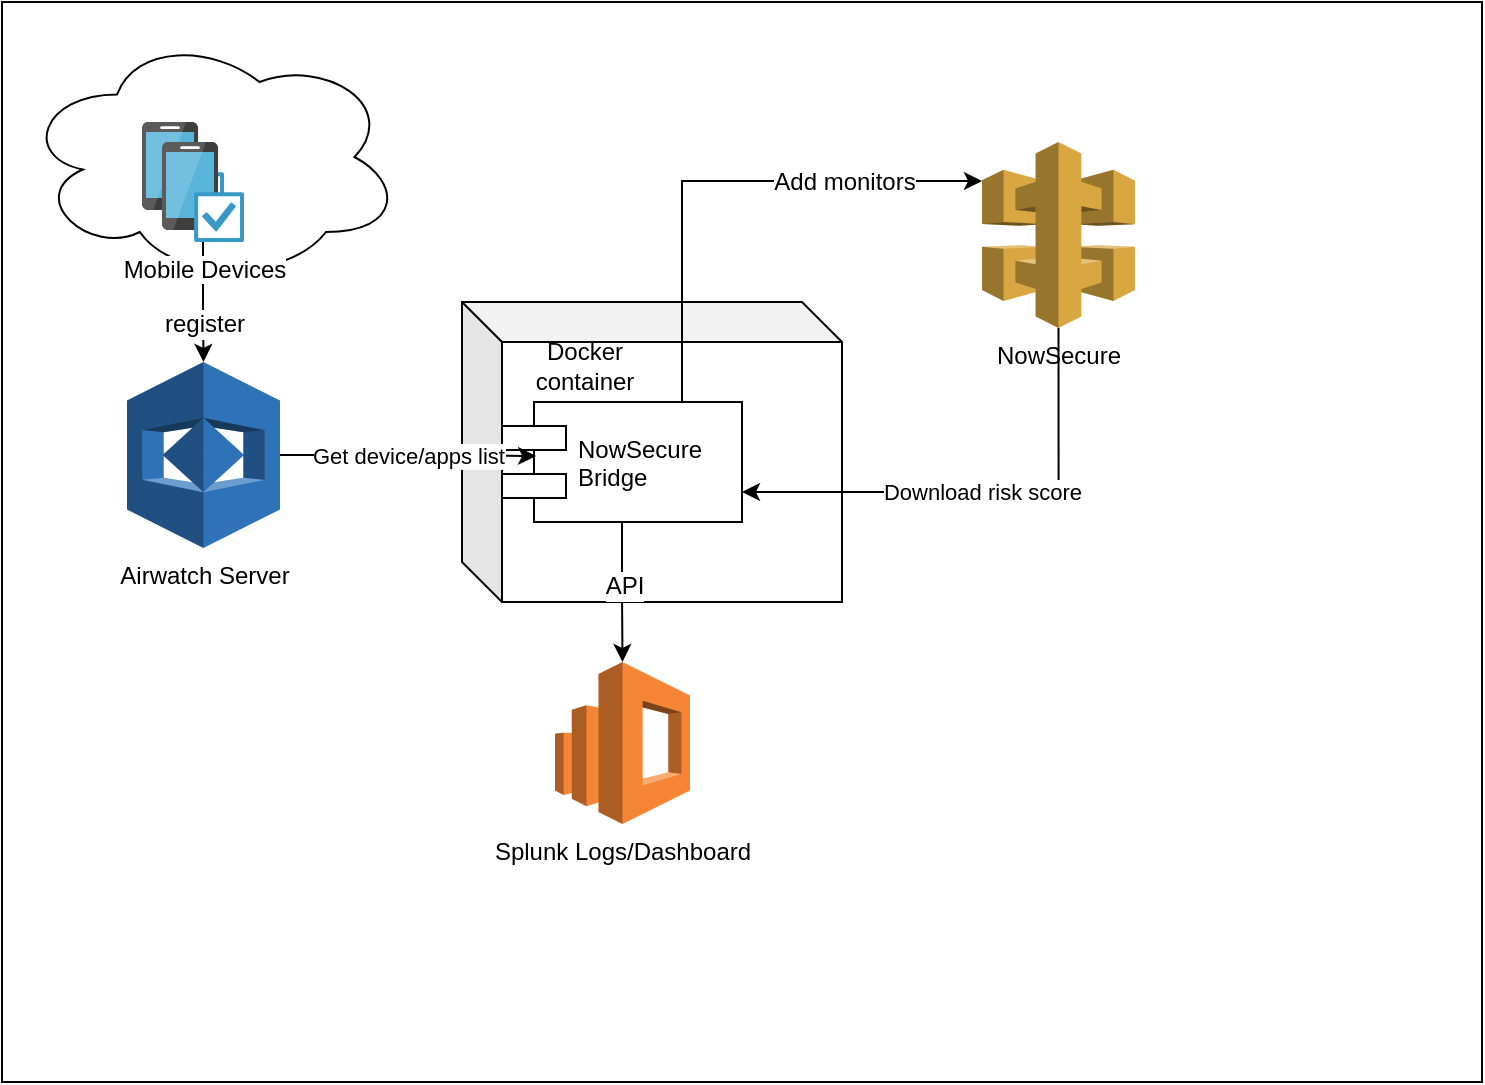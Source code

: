 <mxfile version="12.0.0" type="github" pages="1"><diagram id="wB__KzHETik88dlsTt7J" name="Page-1"><mxGraphModel dx="1870" dy="815" grid="1" gridSize="10" guides="1" tooltips="1" connect="1" arrows="1" fold="1" page="1" pageScale="1" pageWidth="850" pageHeight="1100" math="0" shadow="0"><root><mxCell id="0"/><mxCell id="1" parent="0"/><mxCell id="X_VgQRSmJZCVdyc6k4Wz-21" value="" style="rounded=0;whiteSpace=wrap;html=1;" vertex="1" parent="1"><mxGeometry x="20" y="20" width="740" height="540" as="geometry"/></mxCell><mxCell id="X_VgQRSmJZCVdyc6k4Wz-20" value="" style="ellipse;shape=cloud;whiteSpace=wrap;html=1;" vertex="1" parent="1"><mxGeometry x="30" y="35" width="190" height="125" as="geometry"/></mxCell><mxCell id="X_VgQRSmJZCVdyc6k4Wz-16" value="" style="shape=cube;whiteSpace=wrap;html=1;boundedLbl=1;backgroundOutline=1;darkOpacity=0.05;darkOpacity2=0.1;" vertex="1" parent="1"><mxGeometry x="250" y="170" width="190" height="150" as="geometry"/></mxCell><mxCell id="X_VgQRSmJZCVdyc6k4Wz-10" style="edgeStyle=orthogonalEdgeStyle;rounded=0;orthogonalLoop=1;jettySize=auto;html=1;entryX=0;entryY=0.21;entryDx=0;entryDy=0;entryPerimeter=0;exitX=0.75;exitY=0;exitDx=0;exitDy=0;" edge="1" parent="1" source="X_VgQRSmJZCVdyc6k4Wz-1" target="X_VgQRSmJZCVdyc6k4Wz-8"><mxGeometry relative="1" as="geometry"/></mxCell><mxCell id="X_VgQRSmJZCVdyc6k4Wz-11" value="Add monitors" style="text;html=1;resizable=0;points=[];align=center;verticalAlign=middle;labelBackgroundColor=#ffffff;" vertex="1" connectable="0" parent="X_VgQRSmJZCVdyc6k4Wz-10"><mxGeometry x="0.469" relative="1" as="geometry"><mxPoint as="offset"/></mxGeometry></mxCell><mxCell id="X_VgQRSmJZCVdyc6k4Wz-14" style="edgeStyle=orthogonalEdgeStyle;rounded=0;orthogonalLoop=1;jettySize=auto;html=1;entryX=0.5;entryY=0;entryDx=0;entryDy=0;entryPerimeter=0;" edge="1" parent="1" source="X_VgQRSmJZCVdyc6k4Wz-1" target="X_VgQRSmJZCVdyc6k4Wz-13"><mxGeometry relative="1" as="geometry"/></mxCell><mxCell id="X_VgQRSmJZCVdyc6k4Wz-15" value="API" style="text;html=1;resizable=0;points=[];align=center;verticalAlign=middle;labelBackgroundColor=#ffffff;" vertex="1" connectable="0" parent="X_VgQRSmJZCVdyc6k4Wz-14"><mxGeometry x="-0.086" y="1" relative="1" as="geometry"><mxPoint as="offset"/></mxGeometry></mxCell><mxCell id="X_VgQRSmJZCVdyc6k4Wz-1" value="NowSecure&#10;Bridge" style="shape=component;align=left;spacingLeft=36;" vertex="1" parent="1"><mxGeometry x="270" y="220" width="120" height="60" as="geometry"/></mxCell><mxCell id="X_VgQRSmJZCVdyc6k4Wz-2" value="" style="aspect=fixed;html=1;points=[];align=center;image;fontSize=12;image=img/lib/mscae/Device_Compliance.svg;" vertex="1" parent="1"><mxGeometry x="90" y="80" width="41" height="50" as="geometry"/></mxCell><mxCell id="X_VgQRSmJZCVdyc6k4Wz-5" style="edgeStyle=orthogonalEdgeStyle;rounded=0;orthogonalLoop=1;jettySize=auto;html=1;entryX=0.5;entryY=0;entryDx=0;entryDy=0;entryPerimeter=0;" edge="1" parent="1" source="X_VgQRSmJZCVdyc6k4Wz-3" target="X_VgQRSmJZCVdyc6k4Wz-4"><mxGeometry relative="1" as="geometry"/></mxCell><mxCell id="X_VgQRSmJZCVdyc6k4Wz-6" value="register" style="text;html=1;resizable=0;points=[];align=center;verticalAlign=middle;labelBackgroundColor=#ffffff;" vertex="1" connectable="0" parent="X_VgQRSmJZCVdyc6k4Wz-5"><mxGeometry x="0.367" relative="1" as="geometry"><mxPoint as="offset"/></mxGeometry></mxCell><mxCell id="X_VgQRSmJZCVdyc6k4Wz-3" value="Mobile Devices" style="aspect=fixed;html=1;points=[];align=center;image;fontSize=12;image=img/lib/mscae/Device_Compliance.svg;" vertex="1" parent="1"><mxGeometry x="100" y="90" width="41" height="50" as="geometry"/></mxCell><mxCell id="X_VgQRSmJZCVdyc6k4Wz-7" value="Get device/apps list" style="edgeStyle=orthogonalEdgeStyle;rounded=0;orthogonalLoop=1;jettySize=auto;html=1;entryX=0.142;entryY=0.45;entryDx=0;entryDy=0;entryPerimeter=0;" edge="1" parent="1" source="X_VgQRSmJZCVdyc6k4Wz-4" target="X_VgQRSmJZCVdyc6k4Wz-1"><mxGeometry relative="1" as="geometry"/></mxCell><mxCell id="X_VgQRSmJZCVdyc6k4Wz-4" value="Airwatch Server" style="outlineConnect=0;dashed=0;verticalLabelPosition=bottom;verticalAlign=top;align=center;html=1;shape=mxgraph.aws3.rekognition;fillColor=#2E73B8;gradientColor=none;" vertex="1" parent="1"><mxGeometry x="82.5" y="200" width="76.5" height="93" as="geometry"/></mxCell><mxCell id="X_VgQRSmJZCVdyc6k4Wz-12" value="Download risk score" style="edgeStyle=orthogonalEdgeStyle;rounded=0;orthogonalLoop=1;jettySize=auto;html=1;entryX=1;entryY=0.75;entryDx=0;entryDy=0;exitX=0.5;exitY=1;exitDx=0;exitDy=0;exitPerimeter=0;" edge="1" parent="1" source="X_VgQRSmJZCVdyc6k4Wz-8" target="X_VgQRSmJZCVdyc6k4Wz-1"><mxGeometry relative="1" as="geometry"/></mxCell><mxCell id="X_VgQRSmJZCVdyc6k4Wz-8" value="NowSecure" style="outlineConnect=0;dashed=0;verticalLabelPosition=bottom;verticalAlign=top;align=center;html=1;shape=mxgraph.aws3.api_gateway;fillColor=#D9A741;gradientColor=none;" vertex="1" parent="1"><mxGeometry x="510" y="90" width="76.5" height="93" as="geometry"/></mxCell><mxCell id="X_VgQRSmJZCVdyc6k4Wz-13" value="Splunk Logs/Dashboard" style="outlineConnect=0;dashed=0;verticalLabelPosition=bottom;verticalAlign=top;align=center;html=1;shape=mxgraph.aws3.elasticsearch_service;fillColor=#F58534;gradientColor=none;" vertex="1" parent="1"><mxGeometry x="296.5" y="350" width="67.5" height="81" as="geometry"/></mxCell><mxCell id="X_VgQRSmJZCVdyc6k4Wz-17" value="Docker container" style="text;html=1;strokeColor=none;fillColor=none;align=center;verticalAlign=middle;whiteSpace=wrap;rounded=0;" vertex="1" parent="1"><mxGeometry x="270" y="192" width="83" height="20" as="geometry"/></mxCell></root></mxGraphModel></diagram></mxfile>